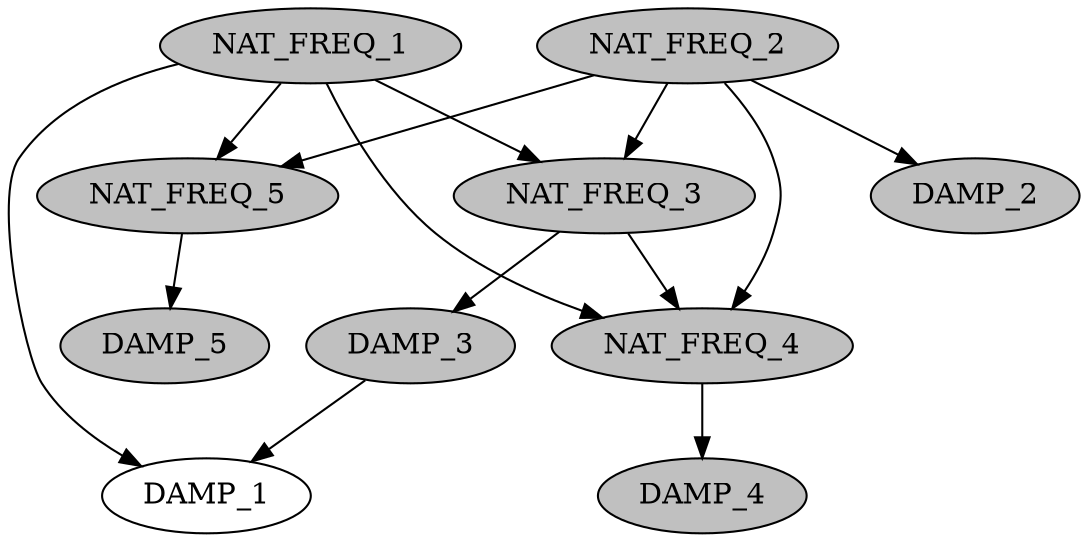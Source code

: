 strict digraph "" {
	NAT_FREQ_1	[fillcolor=gray,
		style=filled];
	NAT_FREQ_3	[fillcolor=gray,
		style=filled];
	NAT_FREQ_1 -> NAT_FREQ_3;
	NAT_FREQ_4	[fillcolor=gray,
		style=filled];
	NAT_FREQ_1 -> NAT_FREQ_4;
	NAT_FREQ_5	[fillcolor=gray,
		style=filled];
	NAT_FREQ_1 -> NAT_FREQ_5;
	NAT_FREQ_1 -> DAMP_1;
	NAT_FREQ_2	[fillcolor=gray,
		style=filled];
	NAT_FREQ_2 -> NAT_FREQ_3;
	NAT_FREQ_2 -> NAT_FREQ_4;
	NAT_FREQ_2 -> NAT_FREQ_5;
	DAMP_2	[fillcolor=gray,
		style=filled];
	NAT_FREQ_2 -> DAMP_2;
	NAT_FREQ_3 -> NAT_FREQ_4;
	DAMP_3	[fillcolor=gray,
		style=filled];
	NAT_FREQ_3 -> DAMP_3;
	DAMP_4	[fillcolor=gray,
		style=filled];
	NAT_FREQ_4 -> DAMP_4;
	DAMP_5	[fillcolor=gray,
		style=filled];
	NAT_FREQ_5 -> DAMP_5;
	DAMP_3 -> DAMP_1;
}
